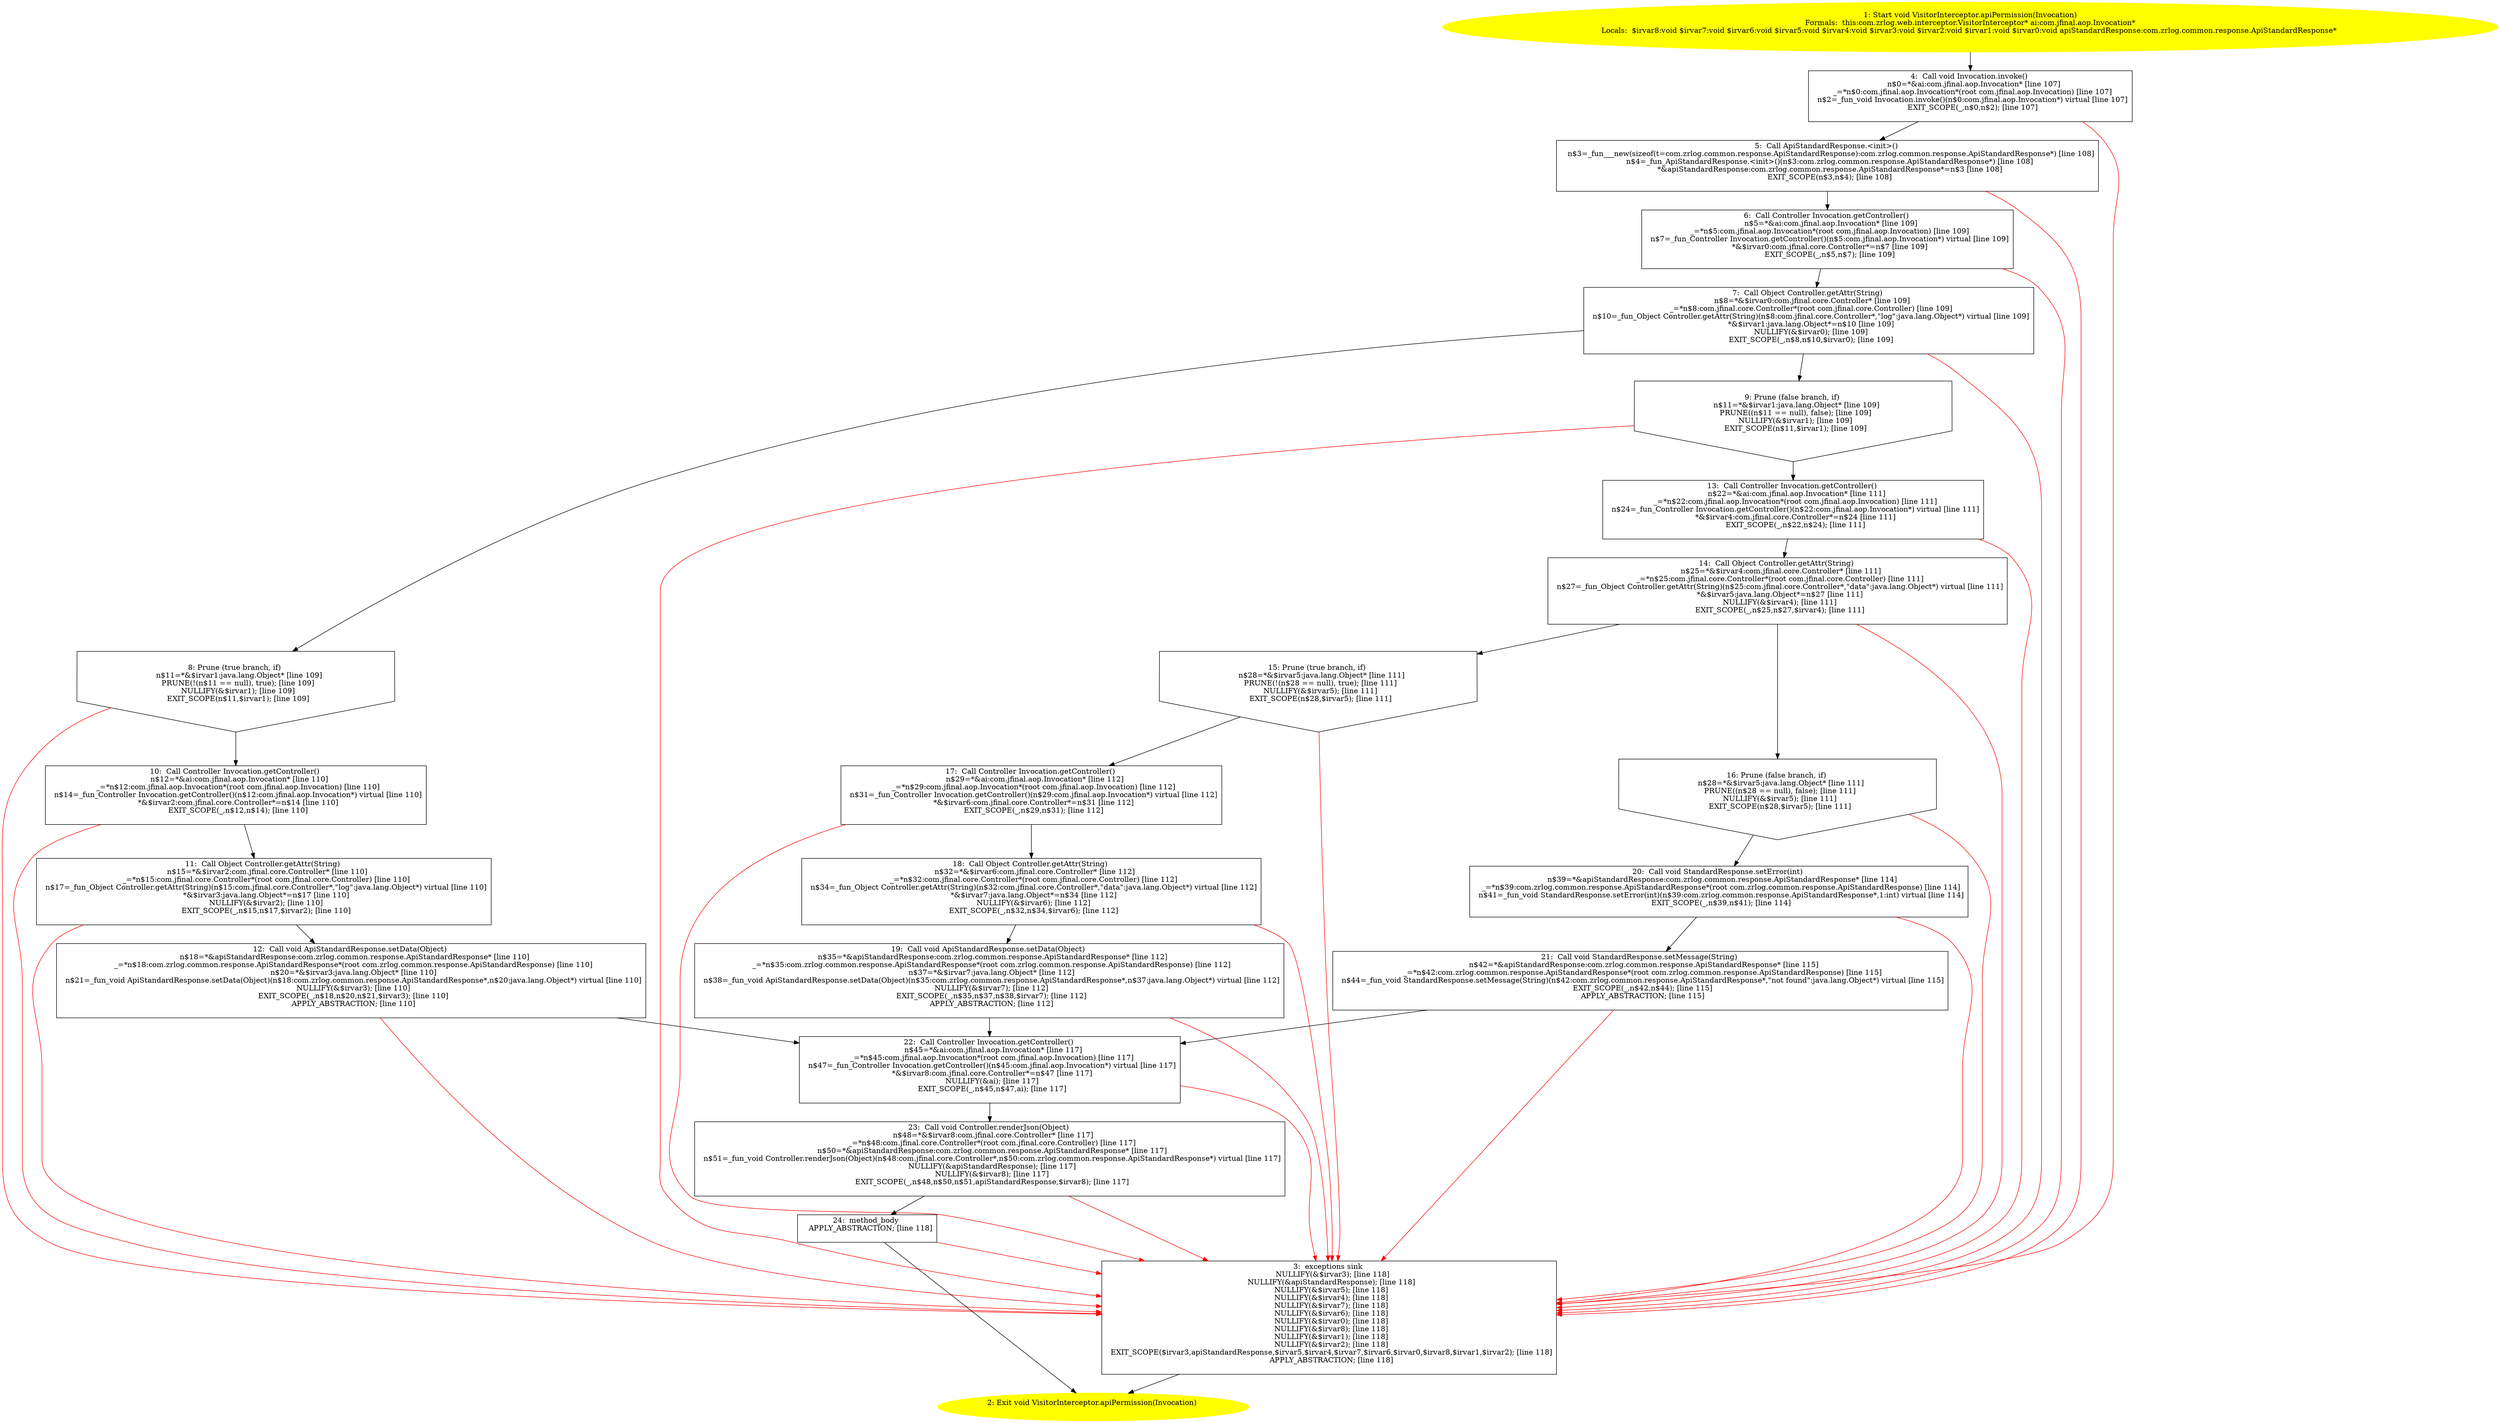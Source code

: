 /* @generated */
digraph cfg {
"com.zrlog.web.interceptor.VisitorInterceptor.apiPermission(com.jfinal.aop.Invocation):void.e8db187aac3d798a8a119e9fcf490c51_1" [label="1: Start void VisitorInterceptor.apiPermission(Invocation)\nFormals:  this:com.zrlog.web.interceptor.VisitorInterceptor* ai:com.jfinal.aop.Invocation*\nLocals:  $irvar8:void $irvar7:void $irvar6:void $irvar5:void $irvar4:void $irvar3:void $irvar2:void $irvar1:void $irvar0:void apiStandardResponse:com.zrlog.common.response.ApiStandardResponse* \n  " color=yellow style=filled]
	

	 "com.zrlog.web.interceptor.VisitorInterceptor.apiPermission(com.jfinal.aop.Invocation):void.e8db187aac3d798a8a119e9fcf490c51_1" -> "com.zrlog.web.interceptor.VisitorInterceptor.apiPermission(com.jfinal.aop.Invocation):void.e8db187aac3d798a8a119e9fcf490c51_4" ;
"com.zrlog.web.interceptor.VisitorInterceptor.apiPermission(com.jfinal.aop.Invocation):void.e8db187aac3d798a8a119e9fcf490c51_2" [label="2: Exit void VisitorInterceptor.apiPermission(Invocation) \n  " color=yellow style=filled]
	

"com.zrlog.web.interceptor.VisitorInterceptor.apiPermission(com.jfinal.aop.Invocation):void.e8db187aac3d798a8a119e9fcf490c51_3" [label="3:  exceptions sink \n   NULLIFY(&$irvar3); [line 118]\n  NULLIFY(&apiStandardResponse); [line 118]\n  NULLIFY(&$irvar5); [line 118]\n  NULLIFY(&$irvar4); [line 118]\n  NULLIFY(&$irvar7); [line 118]\n  NULLIFY(&$irvar6); [line 118]\n  NULLIFY(&$irvar0); [line 118]\n  NULLIFY(&$irvar8); [line 118]\n  NULLIFY(&$irvar1); [line 118]\n  NULLIFY(&$irvar2); [line 118]\n  EXIT_SCOPE($irvar3,apiStandardResponse,$irvar5,$irvar4,$irvar7,$irvar6,$irvar0,$irvar8,$irvar1,$irvar2); [line 118]\n  APPLY_ABSTRACTION; [line 118]\n " shape="box"]
	

	 "com.zrlog.web.interceptor.VisitorInterceptor.apiPermission(com.jfinal.aop.Invocation):void.e8db187aac3d798a8a119e9fcf490c51_3" -> "com.zrlog.web.interceptor.VisitorInterceptor.apiPermission(com.jfinal.aop.Invocation):void.e8db187aac3d798a8a119e9fcf490c51_2" ;
"com.zrlog.web.interceptor.VisitorInterceptor.apiPermission(com.jfinal.aop.Invocation):void.e8db187aac3d798a8a119e9fcf490c51_4" [label="4:  Call void Invocation.invoke() \n   n$0=*&ai:com.jfinal.aop.Invocation* [line 107]\n  _=*n$0:com.jfinal.aop.Invocation*(root com.jfinal.aop.Invocation) [line 107]\n  n$2=_fun_void Invocation.invoke()(n$0:com.jfinal.aop.Invocation*) virtual [line 107]\n  EXIT_SCOPE(_,n$0,n$2); [line 107]\n " shape="box"]
	

	 "com.zrlog.web.interceptor.VisitorInterceptor.apiPermission(com.jfinal.aop.Invocation):void.e8db187aac3d798a8a119e9fcf490c51_4" -> "com.zrlog.web.interceptor.VisitorInterceptor.apiPermission(com.jfinal.aop.Invocation):void.e8db187aac3d798a8a119e9fcf490c51_5" ;
	 "com.zrlog.web.interceptor.VisitorInterceptor.apiPermission(com.jfinal.aop.Invocation):void.e8db187aac3d798a8a119e9fcf490c51_4" -> "com.zrlog.web.interceptor.VisitorInterceptor.apiPermission(com.jfinal.aop.Invocation):void.e8db187aac3d798a8a119e9fcf490c51_3" [color="red" ];
"com.zrlog.web.interceptor.VisitorInterceptor.apiPermission(com.jfinal.aop.Invocation):void.e8db187aac3d798a8a119e9fcf490c51_5" [label="5:  Call ApiStandardResponse.<init>() \n   n$3=_fun___new(sizeof(t=com.zrlog.common.response.ApiStandardResponse):com.zrlog.common.response.ApiStandardResponse*) [line 108]\n  n$4=_fun_ApiStandardResponse.<init>()(n$3:com.zrlog.common.response.ApiStandardResponse*) [line 108]\n  *&apiStandardResponse:com.zrlog.common.response.ApiStandardResponse*=n$3 [line 108]\n  EXIT_SCOPE(n$3,n$4); [line 108]\n " shape="box"]
	

	 "com.zrlog.web.interceptor.VisitorInterceptor.apiPermission(com.jfinal.aop.Invocation):void.e8db187aac3d798a8a119e9fcf490c51_5" -> "com.zrlog.web.interceptor.VisitorInterceptor.apiPermission(com.jfinal.aop.Invocation):void.e8db187aac3d798a8a119e9fcf490c51_6" ;
	 "com.zrlog.web.interceptor.VisitorInterceptor.apiPermission(com.jfinal.aop.Invocation):void.e8db187aac3d798a8a119e9fcf490c51_5" -> "com.zrlog.web.interceptor.VisitorInterceptor.apiPermission(com.jfinal.aop.Invocation):void.e8db187aac3d798a8a119e9fcf490c51_3" [color="red" ];
"com.zrlog.web.interceptor.VisitorInterceptor.apiPermission(com.jfinal.aop.Invocation):void.e8db187aac3d798a8a119e9fcf490c51_6" [label="6:  Call Controller Invocation.getController() \n   n$5=*&ai:com.jfinal.aop.Invocation* [line 109]\n  _=*n$5:com.jfinal.aop.Invocation*(root com.jfinal.aop.Invocation) [line 109]\n  n$7=_fun_Controller Invocation.getController()(n$5:com.jfinal.aop.Invocation*) virtual [line 109]\n  *&$irvar0:com.jfinal.core.Controller*=n$7 [line 109]\n  EXIT_SCOPE(_,n$5,n$7); [line 109]\n " shape="box"]
	

	 "com.zrlog.web.interceptor.VisitorInterceptor.apiPermission(com.jfinal.aop.Invocation):void.e8db187aac3d798a8a119e9fcf490c51_6" -> "com.zrlog.web.interceptor.VisitorInterceptor.apiPermission(com.jfinal.aop.Invocation):void.e8db187aac3d798a8a119e9fcf490c51_7" ;
	 "com.zrlog.web.interceptor.VisitorInterceptor.apiPermission(com.jfinal.aop.Invocation):void.e8db187aac3d798a8a119e9fcf490c51_6" -> "com.zrlog.web.interceptor.VisitorInterceptor.apiPermission(com.jfinal.aop.Invocation):void.e8db187aac3d798a8a119e9fcf490c51_3" [color="red" ];
"com.zrlog.web.interceptor.VisitorInterceptor.apiPermission(com.jfinal.aop.Invocation):void.e8db187aac3d798a8a119e9fcf490c51_7" [label="7:  Call Object Controller.getAttr(String) \n   n$8=*&$irvar0:com.jfinal.core.Controller* [line 109]\n  _=*n$8:com.jfinal.core.Controller*(root com.jfinal.core.Controller) [line 109]\n  n$10=_fun_Object Controller.getAttr(String)(n$8:com.jfinal.core.Controller*,\"log\":java.lang.Object*) virtual [line 109]\n  *&$irvar1:java.lang.Object*=n$10 [line 109]\n  NULLIFY(&$irvar0); [line 109]\n  EXIT_SCOPE(_,n$8,n$10,$irvar0); [line 109]\n " shape="box"]
	

	 "com.zrlog.web.interceptor.VisitorInterceptor.apiPermission(com.jfinal.aop.Invocation):void.e8db187aac3d798a8a119e9fcf490c51_7" -> "com.zrlog.web.interceptor.VisitorInterceptor.apiPermission(com.jfinal.aop.Invocation):void.e8db187aac3d798a8a119e9fcf490c51_8" ;
	 "com.zrlog.web.interceptor.VisitorInterceptor.apiPermission(com.jfinal.aop.Invocation):void.e8db187aac3d798a8a119e9fcf490c51_7" -> "com.zrlog.web.interceptor.VisitorInterceptor.apiPermission(com.jfinal.aop.Invocation):void.e8db187aac3d798a8a119e9fcf490c51_9" ;
	 "com.zrlog.web.interceptor.VisitorInterceptor.apiPermission(com.jfinal.aop.Invocation):void.e8db187aac3d798a8a119e9fcf490c51_7" -> "com.zrlog.web.interceptor.VisitorInterceptor.apiPermission(com.jfinal.aop.Invocation):void.e8db187aac3d798a8a119e9fcf490c51_3" [color="red" ];
"com.zrlog.web.interceptor.VisitorInterceptor.apiPermission(com.jfinal.aop.Invocation):void.e8db187aac3d798a8a119e9fcf490c51_8" [label="8: Prune (true branch, if) \n   n$11=*&$irvar1:java.lang.Object* [line 109]\n  PRUNE(!(n$11 == null), true); [line 109]\n  NULLIFY(&$irvar1); [line 109]\n  EXIT_SCOPE(n$11,$irvar1); [line 109]\n " shape="invhouse"]
	

	 "com.zrlog.web.interceptor.VisitorInterceptor.apiPermission(com.jfinal.aop.Invocation):void.e8db187aac3d798a8a119e9fcf490c51_8" -> "com.zrlog.web.interceptor.VisitorInterceptor.apiPermission(com.jfinal.aop.Invocation):void.e8db187aac3d798a8a119e9fcf490c51_10" ;
	 "com.zrlog.web.interceptor.VisitorInterceptor.apiPermission(com.jfinal.aop.Invocation):void.e8db187aac3d798a8a119e9fcf490c51_8" -> "com.zrlog.web.interceptor.VisitorInterceptor.apiPermission(com.jfinal.aop.Invocation):void.e8db187aac3d798a8a119e9fcf490c51_3" [color="red" ];
"com.zrlog.web.interceptor.VisitorInterceptor.apiPermission(com.jfinal.aop.Invocation):void.e8db187aac3d798a8a119e9fcf490c51_9" [label="9: Prune (false branch, if) \n   n$11=*&$irvar1:java.lang.Object* [line 109]\n  PRUNE((n$11 == null), false); [line 109]\n  NULLIFY(&$irvar1); [line 109]\n  EXIT_SCOPE(n$11,$irvar1); [line 109]\n " shape="invhouse"]
	

	 "com.zrlog.web.interceptor.VisitorInterceptor.apiPermission(com.jfinal.aop.Invocation):void.e8db187aac3d798a8a119e9fcf490c51_9" -> "com.zrlog.web.interceptor.VisitorInterceptor.apiPermission(com.jfinal.aop.Invocation):void.e8db187aac3d798a8a119e9fcf490c51_13" ;
	 "com.zrlog.web.interceptor.VisitorInterceptor.apiPermission(com.jfinal.aop.Invocation):void.e8db187aac3d798a8a119e9fcf490c51_9" -> "com.zrlog.web.interceptor.VisitorInterceptor.apiPermission(com.jfinal.aop.Invocation):void.e8db187aac3d798a8a119e9fcf490c51_3" [color="red" ];
"com.zrlog.web.interceptor.VisitorInterceptor.apiPermission(com.jfinal.aop.Invocation):void.e8db187aac3d798a8a119e9fcf490c51_10" [label="10:  Call Controller Invocation.getController() \n   n$12=*&ai:com.jfinal.aop.Invocation* [line 110]\n  _=*n$12:com.jfinal.aop.Invocation*(root com.jfinal.aop.Invocation) [line 110]\n  n$14=_fun_Controller Invocation.getController()(n$12:com.jfinal.aop.Invocation*) virtual [line 110]\n  *&$irvar2:com.jfinal.core.Controller*=n$14 [line 110]\n  EXIT_SCOPE(_,n$12,n$14); [line 110]\n " shape="box"]
	

	 "com.zrlog.web.interceptor.VisitorInterceptor.apiPermission(com.jfinal.aop.Invocation):void.e8db187aac3d798a8a119e9fcf490c51_10" -> "com.zrlog.web.interceptor.VisitorInterceptor.apiPermission(com.jfinal.aop.Invocation):void.e8db187aac3d798a8a119e9fcf490c51_11" ;
	 "com.zrlog.web.interceptor.VisitorInterceptor.apiPermission(com.jfinal.aop.Invocation):void.e8db187aac3d798a8a119e9fcf490c51_10" -> "com.zrlog.web.interceptor.VisitorInterceptor.apiPermission(com.jfinal.aop.Invocation):void.e8db187aac3d798a8a119e9fcf490c51_3" [color="red" ];
"com.zrlog.web.interceptor.VisitorInterceptor.apiPermission(com.jfinal.aop.Invocation):void.e8db187aac3d798a8a119e9fcf490c51_11" [label="11:  Call Object Controller.getAttr(String) \n   n$15=*&$irvar2:com.jfinal.core.Controller* [line 110]\n  _=*n$15:com.jfinal.core.Controller*(root com.jfinal.core.Controller) [line 110]\n  n$17=_fun_Object Controller.getAttr(String)(n$15:com.jfinal.core.Controller*,\"log\":java.lang.Object*) virtual [line 110]\n  *&$irvar3:java.lang.Object*=n$17 [line 110]\n  NULLIFY(&$irvar2); [line 110]\n  EXIT_SCOPE(_,n$15,n$17,$irvar2); [line 110]\n " shape="box"]
	

	 "com.zrlog.web.interceptor.VisitorInterceptor.apiPermission(com.jfinal.aop.Invocation):void.e8db187aac3d798a8a119e9fcf490c51_11" -> "com.zrlog.web.interceptor.VisitorInterceptor.apiPermission(com.jfinal.aop.Invocation):void.e8db187aac3d798a8a119e9fcf490c51_12" ;
	 "com.zrlog.web.interceptor.VisitorInterceptor.apiPermission(com.jfinal.aop.Invocation):void.e8db187aac3d798a8a119e9fcf490c51_11" -> "com.zrlog.web.interceptor.VisitorInterceptor.apiPermission(com.jfinal.aop.Invocation):void.e8db187aac3d798a8a119e9fcf490c51_3" [color="red" ];
"com.zrlog.web.interceptor.VisitorInterceptor.apiPermission(com.jfinal.aop.Invocation):void.e8db187aac3d798a8a119e9fcf490c51_12" [label="12:  Call void ApiStandardResponse.setData(Object) \n   n$18=*&apiStandardResponse:com.zrlog.common.response.ApiStandardResponse* [line 110]\n  _=*n$18:com.zrlog.common.response.ApiStandardResponse*(root com.zrlog.common.response.ApiStandardResponse) [line 110]\n  n$20=*&$irvar3:java.lang.Object* [line 110]\n  n$21=_fun_void ApiStandardResponse.setData(Object)(n$18:com.zrlog.common.response.ApiStandardResponse*,n$20:java.lang.Object*) virtual [line 110]\n  NULLIFY(&$irvar3); [line 110]\n  EXIT_SCOPE(_,n$18,n$20,n$21,$irvar3); [line 110]\n  APPLY_ABSTRACTION; [line 110]\n " shape="box"]
	

	 "com.zrlog.web.interceptor.VisitorInterceptor.apiPermission(com.jfinal.aop.Invocation):void.e8db187aac3d798a8a119e9fcf490c51_12" -> "com.zrlog.web.interceptor.VisitorInterceptor.apiPermission(com.jfinal.aop.Invocation):void.e8db187aac3d798a8a119e9fcf490c51_22" ;
	 "com.zrlog.web.interceptor.VisitorInterceptor.apiPermission(com.jfinal.aop.Invocation):void.e8db187aac3d798a8a119e9fcf490c51_12" -> "com.zrlog.web.interceptor.VisitorInterceptor.apiPermission(com.jfinal.aop.Invocation):void.e8db187aac3d798a8a119e9fcf490c51_3" [color="red" ];
"com.zrlog.web.interceptor.VisitorInterceptor.apiPermission(com.jfinal.aop.Invocation):void.e8db187aac3d798a8a119e9fcf490c51_13" [label="13:  Call Controller Invocation.getController() \n   n$22=*&ai:com.jfinal.aop.Invocation* [line 111]\n  _=*n$22:com.jfinal.aop.Invocation*(root com.jfinal.aop.Invocation) [line 111]\n  n$24=_fun_Controller Invocation.getController()(n$22:com.jfinal.aop.Invocation*) virtual [line 111]\n  *&$irvar4:com.jfinal.core.Controller*=n$24 [line 111]\n  EXIT_SCOPE(_,n$22,n$24); [line 111]\n " shape="box"]
	

	 "com.zrlog.web.interceptor.VisitorInterceptor.apiPermission(com.jfinal.aop.Invocation):void.e8db187aac3d798a8a119e9fcf490c51_13" -> "com.zrlog.web.interceptor.VisitorInterceptor.apiPermission(com.jfinal.aop.Invocation):void.e8db187aac3d798a8a119e9fcf490c51_14" ;
	 "com.zrlog.web.interceptor.VisitorInterceptor.apiPermission(com.jfinal.aop.Invocation):void.e8db187aac3d798a8a119e9fcf490c51_13" -> "com.zrlog.web.interceptor.VisitorInterceptor.apiPermission(com.jfinal.aop.Invocation):void.e8db187aac3d798a8a119e9fcf490c51_3" [color="red" ];
"com.zrlog.web.interceptor.VisitorInterceptor.apiPermission(com.jfinal.aop.Invocation):void.e8db187aac3d798a8a119e9fcf490c51_14" [label="14:  Call Object Controller.getAttr(String) \n   n$25=*&$irvar4:com.jfinal.core.Controller* [line 111]\n  _=*n$25:com.jfinal.core.Controller*(root com.jfinal.core.Controller) [line 111]\n  n$27=_fun_Object Controller.getAttr(String)(n$25:com.jfinal.core.Controller*,\"data\":java.lang.Object*) virtual [line 111]\n  *&$irvar5:java.lang.Object*=n$27 [line 111]\n  NULLIFY(&$irvar4); [line 111]\n  EXIT_SCOPE(_,n$25,n$27,$irvar4); [line 111]\n " shape="box"]
	

	 "com.zrlog.web.interceptor.VisitorInterceptor.apiPermission(com.jfinal.aop.Invocation):void.e8db187aac3d798a8a119e9fcf490c51_14" -> "com.zrlog.web.interceptor.VisitorInterceptor.apiPermission(com.jfinal.aop.Invocation):void.e8db187aac3d798a8a119e9fcf490c51_15" ;
	 "com.zrlog.web.interceptor.VisitorInterceptor.apiPermission(com.jfinal.aop.Invocation):void.e8db187aac3d798a8a119e9fcf490c51_14" -> "com.zrlog.web.interceptor.VisitorInterceptor.apiPermission(com.jfinal.aop.Invocation):void.e8db187aac3d798a8a119e9fcf490c51_16" ;
	 "com.zrlog.web.interceptor.VisitorInterceptor.apiPermission(com.jfinal.aop.Invocation):void.e8db187aac3d798a8a119e9fcf490c51_14" -> "com.zrlog.web.interceptor.VisitorInterceptor.apiPermission(com.jfinal.aop.Invocation):void.e8db187aac3d798a8a119e9fcf490c51_3" [color="red" ];
"com.zrlog.web.interceptor.VisitorInterceptor.apiPermission(com.jfinal.aop.Invocation):void.e8db187aac3d798a8a119e9fcf490c51_15" [label="15: Prune (true branch, if) \n   n$28=*&$irvar5:java.lang.Object* [line 111]\n  PRUNE(!(n$28 == null), true); [line 111]\n  NULLIFY(&$irvar5); [line 111]\n  EXIT_SCOPE(n$28,$irvar5); [line 111]\n " shape="invhouse"]
	

	 "com.zrlog.web.interceptor.VisitorInterceptor.apiPermission(com.jfinal.aop.Invocation):void.e8db187aac3d798a8a119e9fcf490c51_15" -> "com.zrlog.web.interceptor.VisitorInterceptor.apiPermission(com.jfinal.aop.Invocation):void.e8db187aac3d798a8a119e9fcf490c51_17" ;
	 "com.zrlog.web.interceptor.VisitorInterceptor.apiPermission(com.jfinal.aop.Invocation):void.e8db187aac3d798a8a119e9fcf490c51_15" -> "com.zrlog.web.interceptor.VisitorInterceptor.apiPermission(com.jfinal.aop.Invocation):void.e8db187aac3d798a8a119e9fcf490c51_3" [color="red" ];
"com.zrlog.web.interceptor.VisitorInterceptor.apiPermission(com.jfinal.aop.Invocation):void.e8db187aac3d798a8a119e9fcf490c51_16" [label="16: Prune (false branch, if) \n   n$28=*&$irvar5:java.lang.Object* [line 111]\n  PRUNE((n$28 == null), false); [line 111]\n  NULLIFY(&$irvar5); [line 111]\n  EXIT_SCOPE(n$28,$irvar5); [line 111]\n " shape="invhouse"]
	

	 "com.zrlog.web.interceptor.VisitorInterceptor.apiPermission(com.jfinal.aop.Invocation):void.e8db187aac3d798a8a119e9fcf490c51_16" -> "com.zrlog.web.interceptor.VisitorInterceptor.apiPermission(com.jfinal.aop.Invocation):void.e8db187aac3d798a8a119e9fcf490c51_20" ;
	 "com.zrlog.web.interceptor.VisitorInterceptor.apiPermission(com.jfinal.aop.Invocation):void.e8db187aac3d798a8a119e9fcf490c51_16" -> "com.zrlog.web.interceptor.VisitorInterceptor.apiPermission(com.jfinal.aop.Invocation):void.e8db187aac3d798a8a119e9fcf490c51_3" [color="red" ];
"com.zrlog.web.interceptor.VisitorInterceptor.apiPermission(com.jfinal.aop.Invocation):void.e8db187aac3d798a8a119e9fcf490c51_17" [label="17:  Call Controller Invocation.getController() \n   n$29=*&ai:com.jfinal.aop.Invocation* [line 112]\n  _=*n$29:com.jfinal.aop.Invocation*(root com.jfinal.aop.Invocation) [line 112]\n  n$31=_fun_Controller Invocation.getController()(n$29:com.jfinal.aop.Invocation*) virtual [line 112]\n  *&$irvar6:com.jfinal.core.Controller*=n$31 [line 112]\n  EXIT_SCOPE(_,n$29,n$31); [line 112]\n " shape="box"]
	

	 "com.zrlog.web.interceptor.VisitorInterceptor.apiPermission(com.jfinal.aop.Invocation):void.e8db187aac3d798a8a119e9fcf490c51_17" -> "com.zrlog.web.interceptor.VisitorInterceptor.apiPermission(com.jfinal.aop.Invocation):void.e8db187aac3d798a8a119e9fcf490c51_18" ;
	 "com.zrlog.web.interceptor.VisitorInterceptor.apiPermission(com.jfinal.aop.Invocation):void.e8db187aac3d798a8a119e9fcf490c51_17" -> "com.zrlog.web.interceptor.VisitorInterceptor.apiPermission(com.jfinal.aop.Invocation):void.e8db187aac3d798a8a119e9fcf490c51_3" [color="red" ];
"com.zrlog.web.interceptor.VisitorInterceptor.apiPermission(com.jfinal.aop.Invocation):void.e8db187aac3d798a8a119e9fcf490c51_18" [label="18:  Call Object Controller.getAttr(String) \n   n$32=*&$irvar6:com.jfinal.core.Controller* [line 112]\n  _=*n$32:com.jfinal.core.Controller*(root com.jfinal.core.Controller) [line 112]\n  n$34=_fun_Object Controller.getAttr(String)(n$32:com.jfinal.core.Controller*,\"data\":java.lang.Object*) virtual [line 112]\n  *&$irvar7:java.lang.Object*=n$34 [line 112]\n  NULLIFY(&$irvar6); [line 112]\n  EXIT_SCOPE(_,n$32,n$34,$irvar6); [line 112]\n " shape="box"]
	

	 "com.zrlog.web.interceptor.VisitorInterceptor.apiPermission(com.jfinal.aop.Invocation):void.e8db187aac3d798a8a119e9fcf490c51_18" -> "com.zrlog.web.interceptor.VisitorInterceptor.apiPermission(com.jfinal.aop.Invocation):void.e8db187aac3d798a8a119e9fcf490c51_19" ;
	 "com.zrlog.web.interceptor.VisitorInterceptor.apiPermission(com.jfinal.aop.Invocation):void.e8db187aac3d798a8a119e9fcf490c51_18" -> "com.zrlog.web.interceptor.VisitorInterceptor.apiPermission(com.jfinal.aop.Invocation):void.e8db187aac3d798a8a119e9fcf490c51_3" [color="red" ];
"com.zrlog.web.interceptor.VisitorInterceptor.apiPermission(com.jfinal.aop.Invocation):void.e8db187aac3d798a8a119e9fcf490c51_19" [label="19:  Call void ApiStandardResponse.setData(Object) \n   n$35=*&apiStandardResponse:com.zrlog.common.response.ApiStandardResponse* [line 112]\n  _=*n$35:com.zrlog.common.response.ApiStandardResponse*(root com.zrlog.common.response.ApiStandardResponse) [line 112]\n  n$37=*&$irvar7:java.lang.Object* [line 112]\n  n$38=_fun_void ApiStandardResponse.setData(Object)(n$35:com.zrlog.common.response.ApiStandardResponse*,n$37:java.lang.Object*) virtual [line 112]\n  NULLIFY(&$irvar7); [line 112]\n  EXIT_SCOPE(_,n$35,n$37,n$38,$irvar7); [line 112]\n  APPLY_ABSTRACTION; [line 112]\n " shape="box"]
	

	 "com.zrlog.web.interceptor.VisitorInterceptor.apiPermission(com.jfinal.aop.Invocation):void.e8db187aac3d798a8a119e9fcf490c51_19" -> "com.zrlog.web.interceptor.VisitorInterceptor.apiPermission(com.jfinal.aop.Invocation):void.e8db187aac3d798a8a119e9fcf490c51_22" ;
	 "com.zrlog.web.interceptor.VisitorInterceptor.apiPermission(com.jfinal.aop.Invocation):void.e8db187aac3d798a8a119e9fcf490c51_19" -> "com.zrlog.web.interceptor.VisitorInterceptor.apiPermission(com.jfinal.aop.Invocation):void.e8db187aac3d798a8a119e9fcf490c51_3" [color="red" ];
"com.zrlog.web.interceptor.VisitorInterceptor.apiPermission(com.jfinal.aop.Invocation):void.e8db187aac3d798a8a119e9fcf490c51_20" [label="20:  Call void StandardResponse.setError(int) \n   n$39=*&apiStandardResponse:com.zrlog.common.response.ApiStandardResponse* [line 114]\n  _=*n$39:com.zrlog.common.response.ApiStandardResponse*(root com.zrlog.common.response.ApiStandardResponse) [line 114]\n  n$41=_fun_void StandardResponse.setError(int)(n$39:com.zrlog.common.response.ApiStandardResponse*,1:int) virtual [line 114]\n  EXIT_SCOPE(_,n$39,n$41); [line 114]\n " shape="box"]
	

	 "com.zrlog.web.interceptor.VisitorInterceptor.apiPermission(com.jfinal.aop.Invocation):void.e8db187aac3d798a8a119e9fcf490c51_20" -> "com.zrlog.web.interceptor.VisitorInterceptor.apiPermission(com.jfinal.aop.Invocation):void.e8db187aac3d798a8a119e9fcf490c51_21" ;
	 "com.zrlog.web.interceptor.VisitorInterceptor.apiPermission(com.jfinal.aop.Invocation):void.e8db187aac3d798a8a119e9fcf490c51_20" -> "com.zrlog.web.interceptor.VisitorInterceptor.apiPermission(com.jfinal.aop.Invocation):void.e8db187aac3d798a8a119e9fcf490c51_3" [color="red" ];
"com.zrlog.web.interceptor.VisitorInterceptor.apiPermission(com.jfinal.aop.Invocation):void.e8db187aac3d798a8a119e9fcf490c51_21" [label="21:  Call void StandardResponse.setMessage(String) \n   n$42=*&apiStandardResponse:com.zrlog.common.response.ApiStandardResponse* [line 115]\n  _=*n$42:com.zrlog.common.response.ApiStandardResponse*(root com.zrlog.common.response.ApiStandardResponse) [line 115]\n  n$44=_fun_void StandardResponse.setMessage(String)(n$42:com.zrlog.common.response.ApiStandardResponse*,\"not found\":java.lang.Object*) virtual [line 115]\n  EXIT_SCOPE(_,n$42,n$44); [line 115]\n  APPLY_ABSTRACTION; [line 115]\n " shape="box"]
	

	 "com.zrlog.web.interceptor.VisitorInterceptor.apiPermission(com.jfinal.aop.Invocation):void.e8db187aac3d798a8a119e9fcf490c51_21" -> "com.zrlog.web.interceptor.VisitorInterceptor.apiPermission(com.jfinal.aop.Invocation):void.e8db187aac3d798a8a119e9fcf490c51_22" ;
	 "com.zrlog.web.interceptor.VisitorInterceptor.apiPermission(com.jfinal.aop.Invocation):void.e8db187aac3d798a8a119e9fcf490c51_21" -> "com.zrlog.web.interceptor.VisitorInterceptor.apiPermission(com.jfinal.aop.Invocation):void.e8db187aac3d798a8a119e9fcf490c51_3" [color="red" ];
"com.zrlog.web.interceptor.VisitorInterceptor.apiPermission(com.jfinal.aop.Invocation):void.e8db187aac3d798a8a119e9fcf490c51_22" [label="22:  Call Controller Invocation.getController() \n   n$45=*&ai:com.jfinal.aop.Invocation* [line 117]\n  _=*n$45:com.jfinal.aop.Invocation*(root com.jfinal.aop.Invocation) [line 117]\n  n$47=_fun_Controller Invocation.getController()(n$45:com.jfinal.aop.Invocation*) virtual [line 117]\n  *&$irvar8:com.jfinal.core.Controller*=n$47 [line 117]\n  NULLIFY(&ai); [line 117]\n  EXIT_SCOPE(_,n$45,n$47,ai); [line 117]\n " shape="box"]
	

	 "com.zrlog.web.interceptor.VisitorInterceptor.apiPermission(com.jfinal.aop.Invocation):void.e8db187aac3d798a8a119e9fcf490c51_22" -> "com.zrlog.web.interceptor.VisitorInterceptor.apiPermission(com.jfinal.aop.Invocation):void.e8db187aac3d798a8a119e9fcf490c51_23" ;
	 "com.zrlog.web.interceptor.VisitorInterceptor.apiPermission(com.jfinal.aop.Invocation):void.e8db187aac3d798a8a119e9fcf490c51_22" -> "com.zrlog.web.interceptor.VisitorInterceptor.apiPermission(com.jfinal.aop.Invocation):void.e8db187aac3d798a8a119e9fcf490c51_3" [color="red" ];
"com.zrlog.web.interceptor.VisitorInterceptor.apiPermission(com.jfinal.aop.Invocation):void.e8db187aac3d798a8a119e9fcf490c51_23" [label="23:  Call void Controller.renderJson(Object) \n   n$48=*&$irvar8:com.jfinal.core.Controller* [line 117]\n  _=*n$48:com.jfinal.core.Controller*(root com.jfinal.core.Controller) [line 117]\n  n$50=*&apiStandardResponse:com.zrlog.common.response.ApiStandardResponse* [line 117]\n  n$51=_fun_void Controller.renderJson(Object)(n$48:com.jfinal.core.Controller*,n$50:com.zrlog.common.response.ApiStandardResponse*) virtual [line 117]\n  NULLIFY(&apiStandardResponse); [line 117]\n  NULLIFY(&$irvar8); [line 117]\n  EXIT_SCOPE(_,n$48,n$50,n$51,apiStandardResponse,$irvar8); [line 117]\n " shape="box"]
	

	 "com.zrlog.web.interceptor.VisitorInterceptor.apiPermission(com.jfinal.aop.Invocation):void.e8db187aac3d798a8a119e9fcf490c51_23" -> "com.zrlog.web.interceptor.VisitorInterceptor.apiPermission(com.jfinal.aop.Invocation):void.e8db187aac3d798a8a119e9fcf490c51_24" ;
	 "com.zrlog.web.interceptor.VisitorInterceptor.apiPermission(com.jfinal.aop.Invocation):void.e8db187aac3d798a8a119e9fcf490c51_23" -> "com.zrlog.web.interceptor.VisitorInterceptor.apiPermission(com.jfinal.aop.Invocation):void.e8db187aac3d798a8a119e9fcf490c51_3" [color="red" ];
"com.zrlog.web.interceptor.VisitorInterceptor.apiPermission(com.jfinal.aop.Invocation):void.e8db187aac3d798a8a119e9fcf490c51_24" [label="24:  method_body \n   APPLY_ABSTRACTION; [line 118]\n " shape="box"]
	

	 "com.zrlog.web.interceptor.VisitorInterceptor.apiPermission(com.jfinal.aop.Invocation):void.e8db187aac3d798a8a119e9fcf490c51_24" -> "com.zrlog.web.interceptor.VisitorInterceptor.apiPermission(com.jfinal.aop.Invocation):void.e8db187aac3d798a8a119e9fcf490c51_2" ;
	 "com.zrlog.web.interceptor.VisitorInterceptor.apiPermission(com.jfinal.aop.Invocation):void.e8db187aac3d798a8a119e9fcf490c51_24" -> "com.zrlog.web.interceptor.VisitorInterceptor.apiPermission(com.jfinal.aop.Invocation):void.e8db187aac3d798a8a119e9fcf490c51_3" [color="red" ];
}
